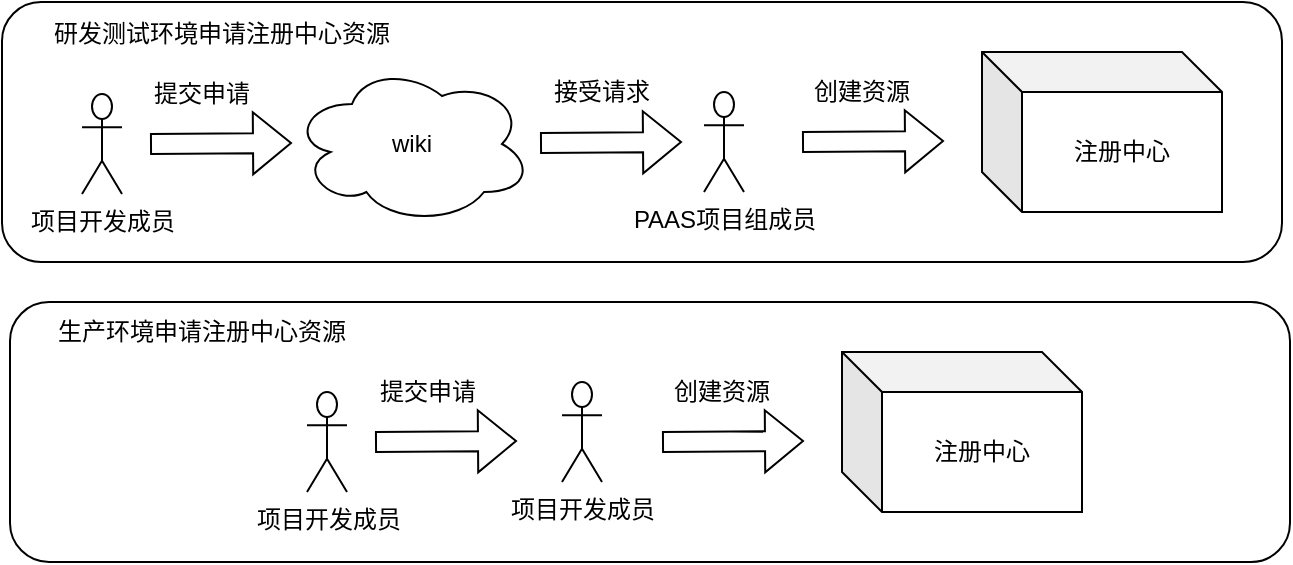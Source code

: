 <mxfile version="16.6.2" type="github">
  <diagram id="001CX5hBuPwoKP_Pz7wG" name="Page-1">
    <mxGraphModel dx="946" dy="516" grid="1" gridSize="10" guides="1" tooltips="1" connect="1" arrows="1" fold="1" page="1" pageScale="1" pageWidth="827" pageHeight="1169" math="0" shadow="0">
      <root>
        <mxCell id="0" />
        <mxCell id="1" parent="0" />
        <mxCell id="GBZRQUsu8kr1dwZM1FsC-7" value="" style="rounded=1;whiteSpace=wrap;html=1;" vertex="1" parent="1">
          <mxGeometry x="90" y="90" width="640" height="130" as="geometry" />
        </mxCell>
        <mxCell id="GBZRQUsu8kr1dwZM1FsC-1" value="项目开发成员" style="shape=umlActor;verticalLabelPosition=bottom;verticalAlign=top;html=1;outlineConnect=0;" vertex="1" parent="1">
          <mxGeometry x="130" y="136" width="20" height="50" as="geometry" />
        </mxCell>
        <mxCell id="GBZRQUsu8kr1dwZM1FsC-2" value="wiki" style="ellipse;shape=cloud;whiteSpace=wrap;html=1;" vertex="1" parent="1">
          <mxGeometry x="235" y="121" width="120" height="80" as="geometry" />
        </mxCell>
        <mxCell id="GBZRQUsu8kr1dwZM1FsC-6" value="提交申请" style="text;html=1;strokeColor=none;fillColor=none;align=center;verticalAlign=middle;whiteSpace=wrap;rounded=0;" vertex="1" parent="1">
          <mxGeometry x="160" y="121" width="60" height="30" as="geometry" />
        </mxCell>
        <mxCell id="GBZRQUsu8kr1dwZM1FsC-8" value="研发测试环境申请注册中心资源" style="text;html=1;strokeColor=none;fillColor=none;align=center;verticalAlign=middle;whiteSpace=wrap;rounded=0;" vertex="1" parent="1">
          <mxGeometry x="110" y="91" width="180" height="30" as="geometry" />
        </mxCell>
        <mxCell id="GBZRQUsu8kr1dwZM1FsC-9" value="PAAS项目组成员" style="shape=umlActor;verticalLabelPosition=bottom;verticalAlign=top;html=1;outlineConnect=0;" vertex="1" parent="1">
          <mxGeometry x="441" y="135" width="20" height="50" as="geometry" />
        </mxCell>
        <mxCell id="GBZRQUsu8kr1dwZM1FsC-11" value="" style="shape=flexArrow;endArrow=classic;html=1;rounded=0;" edge="1" parent="1">
          <mxGeometry width="50" height="50" relative="1" as="geometry">
            <mxPoint x="359" y="160.5" as="sourcePoint" />
            <mxPoint x="430" y="160" as="targetPoint" />
          </mxGeometry>
        </mxCell>
        <mxCell id="GBZRQUsu8kr1dwZM1FsC-15" value="接受请求" style="text;html=1;strokeColor=none;fillColor=none;align=center;verticalAlign=middle;whiteSpace=wrap;rounded=0;" vertex="1" parent="1">
          <mxGeometry x="360" y="120" width="60" height="30" as="geometry" />
        </mxCell>
        <mxCell id="GBZRQUsu8kr1dwZM1FsC-16" value="注册中心" style="shape=cube;whiteSpace=wrap;html=1;boundedLbl=1;backgroundOutline=1;darkOpacity=0.05;darkOpacity2=0.1;" vertex="1" parent="1">
          <mxGeometry x="580" y="115" width="120" height="80" as="geometry" />
        </mxCell>
        <mxCell id="GBZRQUsu8kr1dwZM1FsC-18" value="" style="shape=flexArrow;endArrow=classic;html=1;rounded=0;" edge="1" parent="1">
          <mxGeometry width="50" height="50" relative="1" as="geometry">
            <mxPoint x="490" y="160" as="sourcePoint" />
            <mxPoint x="561" y="159.5" as="targetPoint" />
          </mxGeometry>
        </mxCell>
        <mxCell id="GBZRQUsu8kr1dwZM1FsC-19" value="" style="shape=flexArrow;endArrow=classic;html=1;rounded=0;" edge="1" parent="1">
          <mxGeometry width="50" height="50" relative="1" as="geometry">
            <mxPoint x="164" y="161" as="sourcePoint" />
            <mxPoint x="235" y="160.5" as="targetPoint" />
          </mxGeometry>
        </mxCell>
        <mxCell id="GBZRQUsu8kr1dwZM1FsC-20" value="创建资源" style="text;html=1;strokeColor=none;fillColor=none;align=center;verticalAlign=middle;whiteSpace=wrap;rounded=0;" vertex="1" parent="1">
          <mxGeometry x="490" y="120" width="60" height="30" as="geometry" />
        </mxCell>
        <mxCell id="GBZRQUsu8kr1dwZM1FsC-23" value="" style="rounded=1;whiteSpace=wrap;html=1;" vertex="1" parent="1">
          <mxGeometry x="94" y="240" width="640" height="130" as="geometry" />
        </mxCell>
        <mxCell id="GBZRQUsu8kr1dwZM1FsC-24" value="项目开发成员" style="shape=umlActor;verticalLabelPosition=bottom;verticalAlign=top;html=1;outlineConnect=0;" vertex="1" parent="1">
          <mxGeometry x="242.5" y="285" width="20" height="50" as="geometry" />
        </mxCell>
        <mxCell id="GBZRQUsu8kr1dwZM1FsC-26" value="提交申请" style="text;html=1;strokeColor=none;fillColor=none;align=center;verticalAlign=middle;whiteSpace=wrap;rounded=0;" vertex="1" parent="1">
          <mxGeometry x="272.5" y="270" width="60" height="30" as="geometry" />
        </mxCell>
        <mxCell id="GBZRQUsu8kr1dwZM1FsC-27" value="生产环境申请注册中心资源" style="text;html=1;strokeColor=none;fillColor=none;align=center;verticalAlign=middle;whiteSpace=wrap;rounded=0;" vertex="1" parent="1">
          <mxGeometry x="100" y="240" width="180" height="30" as="geometry" />
        </mxCell>
        <mxCell id="GBZRQUsu8kr1dwZM1FsC-28" value="项目开发成员" style="shape=umlActor;verticalLabelPosition=bottom;verticalAlign=top;html=1;outlineConnect=0;" vertex="1" parent="1">
          <mxGeometry x="370" y="280" width="20" height="50" as="geometry" />
        </mxCell>
        <mxCell id="GBZRQUsu8kr1dwZM1FsC-31" value="注册中心" style="shape=cube;whiteSpace=wrap;html=1;boundedLbl=1;backgroundOutline=1;darkOpacity=0.05;darkOpacity2=0.1;" vertex="1" parent="1">
          <mxGeometry x="510" y="265" width="120" height="80" as="geometry" />
        </mxCell>
        <mxCell id="GBZRQUsu8kr1dwZM1FsC-32" value="" style="shape=flexArrow;endArrow=classic;html=1;rounded=0;" edge="1" parent="1">
          <mxGeometry width="50" height="50" relative="1" as="geometry">
            <mxPoint x="420" y="310" as="sourcePoint" />
            <mxPoint x="491" y="309.5" as="targetPoint" />
          </mxGeometry>
        </mxCell>
        <mxCell id="GBZRQUsu8kr1dwZM1FsC-33" value="" style="shape=flexArrow;endArrow=classic;html=1;rounded=0;" edge="1" parent="1">
          <mxGeometry width="50" height="50" relative="1" as="geometry">
            <mxPoint x="276.5" y="310" as="sourcePoint" />
            <mxPoint x="347.5" y="309.5" as="targetPoint" />
          </mxGeometry>
        </mxCell>
        <mxCell id="GBZRQUsu8kr1dwZM1FsC-34" value="创建资源" style="text;html=1;strokeColor=none;fillColor=none;align=center;verticalAlign=middle;whiteSpace=wrap;rounded=0;" vertex="1" parent="1">
          <mxGeometry x="420" y="270" width="60" height="30" as="geometry" />
        </mxCell>
      </root>
    </mxGraphModel>
  </diagram>
</mxfile>
